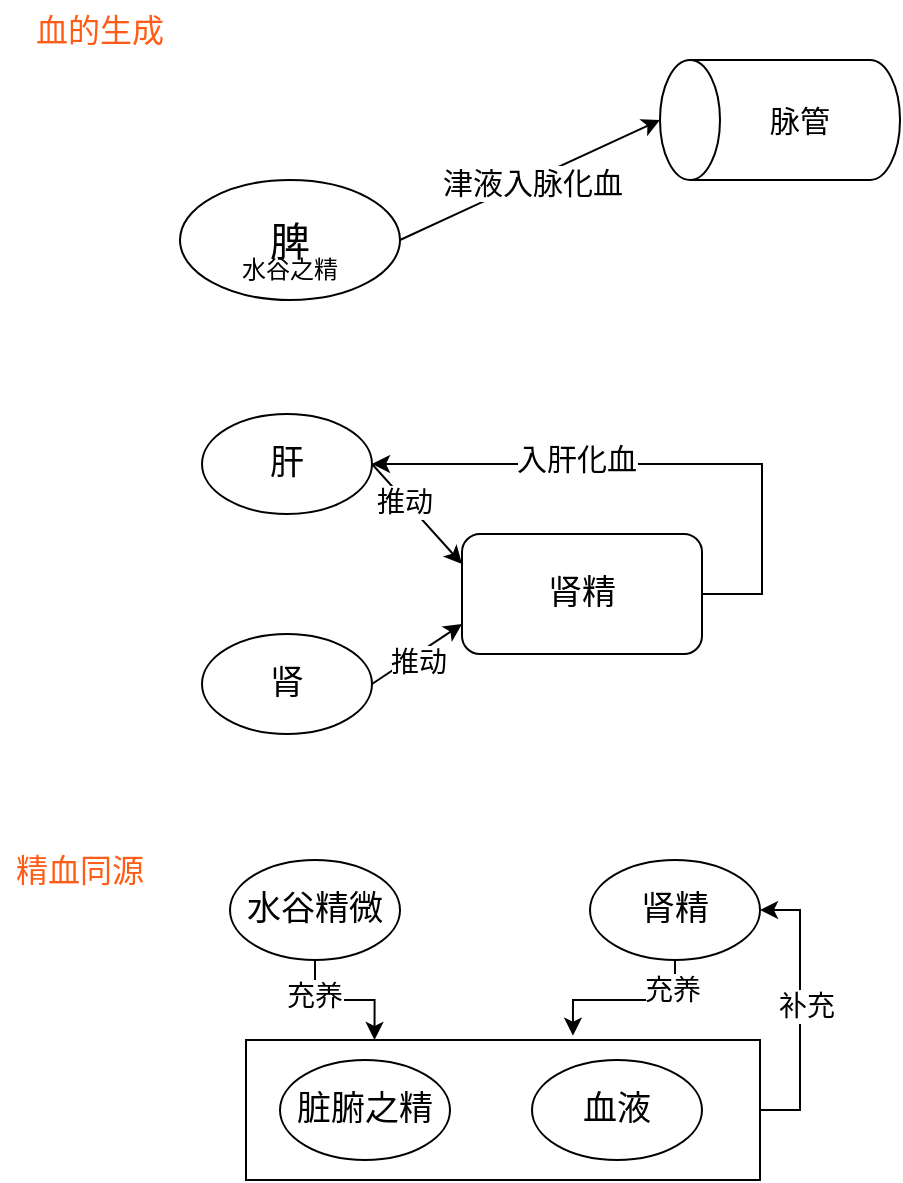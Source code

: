 <mxfile version="22.1.12" type="github">
  <diagram name="第 1 页" id="dTZ7GeoLHGvxoLyGKWD6">
    <mxGraphModel dx="1050" dy="557" grid="1" gridSize="10" guides="1" tooltips="1" connect="1" arrows="1" fold="1" page="1" pageScale="1" pageWidth="827" pageHeight="1169" math="0" shadow="0">
      <root>
        <mxCell id="0" />
        <mxCell id="1" parent="0" />
        <mxCell id="HAtNvtEdEH4-tXmGvJkB-1" style="edgeStyle=orthogonalEdgeStyle;rounded=0;orthogonalLoop=1;jettySize=auto;html=1;exitX=1;exitY=0.5;exitDx=0;exitDy=0;entryX=1;entryY=0.5;entryDx=0;entryDy=0;" edge="1" parent="1" source="HAtNvtEdEH4-tXmGvJkB-3" target="HAtNvtEdEH4-tXmGvJkB-19">
          <mxGeometry relative="1" as="geometry" />
        </mxCell>
        <mxCell id="HAtNvtEdEH4-tXmGvJkB-2" value="&lt;font style=&quot;font-size: 14px;&quot;&gt;补充&lt;/font&gt;" style="edgeLabel;html=1;align=center;verticalAlign=middle;resizable=0;points=[];" vertex="1" connectable="0" parent="HAtNvtEdEH4-tXmGvJkB-1">
          <mxGeometry x="0.026" y="-3" relative="1" as="geometry">
            <mxPoint as="offset" />
          </mxGeometry>
        </mxCell>
        <mxCell id="HAtNvtEdEH4-tXmGvJkB-3" value="" style="rounded=0;whiteSpace=wrap;html=1;" vertex="1" parent="1">
          <mxGeometry x="213" y="1060" width="257" height="70" as="geometry" />
        </mxCell>
        <mxCell id="HAtNvtEdEH4-tXmGvJkB-4" value="肾精" style="rounded=1;whiteSpace=wrap;html=1;fontSize=17;" vertex="1" parent="1">
          <mxGeometry x="321" y="807" width="120" height="60" as="geometry" />
        </mxCell>
        <mxCell id="HAtNvtEdEH4-tXmGvJkB-5" value="脾" style="ellipse;whiteSpace=wrap;html=1;fontSize=20;" vertex="1" parent="1">
          <mxGeometry x="180" y="630" width="110" height="60" as="geometry" />
        </mxCell>
        <mxCell id="HAtNvtEdEH4-tXmGvJkB-6" value="" style="shape=cylinder3;whiteSpace=wrap;html=1;boundedLbl=1;backgroundOutline=1;size=15;rotation=-90;" vertex="1" parent="1">
          <mxGeometry x="450" y="540" width="60" height="120" as="geometry" />
        </mxCell>
        <mxCell id="HAtNvtEdEH4-tXmGvJkB-7" value="" style="endArrow=classic;html=1;rounded=0;exitX=1;exitY=0.5;exitDx=0;exitDy=0;entryX=0.5;entryY=0;entryDx=0;entryDy=0;entryPerimeter=0;" edge="1" parent="1" source="HAtNvtEdEH4-tXmGvJkB-5" target="HAtNvtEdEH4-tXmGvJkB-6">
          <mxGeometry width="50" height="50" relative="1" as="geometry">
            <mxPoint x="320" y="670" as="sourcePoint" />
            <mxPoint x="370" y="620" as="targetPoint" />
          </mxGeometry>
        </mxCell>
        <mxCell id="HAtNvtEdEH4-tXmGvJkB-8" value="津液入脉化血" style="edgeLabel;html=1;align=center;verticalAlign=middle;resizable=0;points=[];fontSize=15;" vertex="1" connectable="0" parent="HAtNvtEdEH4-tXmGvJkB-7">
          <mxGeometry x="0.009" y="-1" relative="1" as="geometry">
            <mxPoint as="offset" />
          </mxGeometry>
        </mxCell>
        <mxCell id="HAtNvtEdEH4-tXmGvJkB-9" value="脉管" style="text;html=1;strokeColor=none;fillColor=none;align=center;verticalAlign=middle;whiteSpace=wrap;rounded=0;fontSize=15;" vertex="1" parent="1">
          <mxGeometry x="460" y="585" width="60" height="30" as="geometry" />
        </mxCell>
        <mxCell id="HAtNvtEdEH4-tXmGvJkB-10" value="水谷之精" style="text;html=1;strokeColor=none;fillColor=none;align=center;verticalAlign=middle;whiteSpace=wrap;rounded=0;" vertex="1" parent="1">
          <mxGeometry x="205" y="660" width="60" height="30" as="geometry" />
        </mxCell>
        <mxCell id="HAtNvtEdEH4-tXmGvJkB-11" value="肝" style="ellipse;whiteSpace=wrap;html=1;fontSize=17;" vertex="1" parent="1">
          <mxGeometry x="191" y="747" width="85" height="50" as="geometry" />
        </mxCell>
        <mxCell id="HAtNvtEdEH4-tXmGvJkB-12" value="肾" style="ellipse;whiteSpace=wrap;html=1;fontSize=17;" vertex="1" parent="1">
          <mxGeometry x="191" y="857" width="85" height="50" as="geometry" />
        </mxCell>
        <mxCell id="HAtNvtEdEH4-tXmGvJkB-13" value="" style="endArrow=classic;html=1;rounded=0;entryX=0;entryY=0.75;entryDx=0;entryDy=0;exitX=1;exitY=0.5;exitDx=0;exitDy=0;" edge="1" parent="1" source="HAtNvtEdEH4-tXmGvJkB-12" target="HAtNvtEdEH4-tXmGvJkB-4">
          <mxGeometry width="50" height="50" relative="1" as="geometry">
            <mxPoint x="271" y="887" as="sourcePoint" />
            <mxPoint x="321" y="837" as="targetPoint" />
          </mxGeometry>
        </mxCell>
        <mxCell id="HAtNvtEdEH4-tXmGvJkB-14" value="推动" style="edgeLabel;html=1;align=center;verticalAlign=middle;resizable=0;points=[];fontSize=14;" vertex="1" connectable="0" parent="HAtNvtEdEH4-tXmGvJkB-13">
          <mxGeometry x="-0.069" y="-3" relative="1" as="geometry">
            <mxPoint as="offset" />
          </mxGeometry>
        </mxCell>
        <mxCell id="HAtNvtEdEH4-tXmGvJkB-15" value="" style="endArrow=classic;html=1;rounded=0;entryX=0;entryY=0.25;entryDx=0;entryDy=0;exitX=1;exitY=0.5;exitDx=0;exitDy=0;" edge="1" parent="1" source="HAtNvtEdEH4-tXmGvJkB-11" target="HAtNvtEdEH4-tXmGvJkB-4">
          <mxGeometry width="50" height="50" relative="1" as="geometry">
            <mxPoint x="271" y="767" as="sourcePoint" />
            <mxPoint x="321" y="727" as="targetPoint" />
          </mxGeometry>
        </mxCell>
        <mxCell id="HAtNvtEdEH4-tXmGvJkB-16" value="&lt;font style=&quot;font-size: 14px;&quot;&gt;推动&lt;/font&gt;" style="edgeLabel;html=1;align=center;verticalAlign=middle;resizable=0;points=[];" vertex="1" connectable="0" parent="HAtNvtEdEH4-tXmGvJkB-15">
          <mxGeometry x="-0.266" y="-1" relative="1" as="geometry">
            <mxPoint as="offset" />
          </mxGeometry>
        </mxCell>
        <mxCell id="HAtNvtEdEH4-tXmGvJkB-17" value="" style="endArrow=classic;html=1;rounded=0;entryX=1;entryY=0.5;entryDx=0;entryDy=0;" edge="1" parent="1" target="HAtNvtEdEH4-tXmGvJkB-11">
          <mxGeometry width="50" height="50" relative="1" as="geometry">
            <mxPoint x="441" y="837" as="sourcePoint" />
            <mxPoint x="491" y="787" as="targetPoint" />
            <Array as="points">
              <mxPoint x="471" y="837" />
              <mxPoint x="471" y="772" />
            </Array>
          </mxGeometry>
        </mxCell>
        <mxCell id="HAtNvtEdEH4-tXmGvJkB-18" value="&lt;font style=&quot;font-size: 15px;&quot;&gt;入肝化血&lt;/font&gt;" style="edgeLabel;html=1;align=center;verticalAlign=middle;resizable=0;points=[];" vertex="1" connectable="0" parent="HAtNvtEdEH4-tXmGvJkB-17">
          <mxGeometry x="0.298" y="-3" relative="1" as="geometry">
            <mxPoint as="offset" />
          </mxGeometry>
        </mxCell>
        <mxCell id="HAtNvtEdEH4-tXmGvJkB-19" value="肾精" style="ellipse;whiteSpace=wrap;html=1;fontSize=17;" vertex="1" parent="1">
          <mxGeometry x="385" y="970" width="85" height="50" as="geometry" />
        </mxCell>
        <mxCell id="HAtNvtEdEH4-tXmGvJkB-20" style="edgeStyle=orthogonalEdgeStyle;rounded=0;orthogonalLoop=1;jettySize=auto;html=1;exitX=0.5;exitY=1;exitDx=0;exitDy=0;entryX=0.25;entryY=0;entryDx=0;entryDy=0;" edge="1" parent="1" source="HAtNvtEdEH4-tXmGvJkB-22" target="HAtNvtEdEH4-tXmGvJkB-3">
          <mxGeometry relative="1" as="geometry" />
        </mxCell>
        <mxCell id="HAtNvtEdEH4-tXmGvJkB-21" value="充养" style="edgeLabel;html=1;align=center;verticalAlign=middle;resizable=0;points=[];fontSize=14;" vertex="1" connectable="0" parent="HAtNvtEdEH4-tXmGvJkB-20">
          <mxGeometry x="-0.478" y="-1" relative="1" as="geometry">
            <mxPoint as="offset" />
          </mxGeometry>
        </mxCell>
        <mxCell id="HAtNvtEdEH4-tXmGvJkB-22" value="水谷精微" style="ellipse;whiteSpace=wrap;html=1;fontSize=17;" vertex="1" parent="1">
          <mxGeometry x="205" y="970" width="85" height="50" as="geometry" />
        </mxCell>
        <mxCell id="HAtNvtEdEH4-tXmGvJkB-23" value="脏腑之精" style="ellipse;whiteSpace=wrap;html=1;fontSize=17;" vertex="1" parent="1">
          <mxGeometry x="230" y="1070" width="85" height="50" as="geometry" />
        </mxCell>
        <mxCell id="HAtNvtEdEH4-tXmGvJkB-24" value="血液" style="ellipse;whiteSpace=wrap;html=1;fontSize=17;" vertex="1" parent="1">
          <mxGeometry x="356" y="1070" width="85" height="50" as="geometry" />
        </mxCell>
        <mxCell id="HAtNvtEdEH4-tXmGvJkB-25" style="edgeStyle=orthogonalEdgeStyle;rounded=0;orthogonalLoop=1;jettySize=auto;html=1;exitX=0.5;exitY=1;exitDx=0;exitDy=0;entryX=0.636;entryY=-0.031;entryDx=0;entryDy=0;entryPerimeter=0;" edge="1" parent="1" source="HAtNvtEdEH4-tXmGvJkB-19" target="HAtNvtEdEH4-tXmGvJkB-3">
          <mxGeometry relative="1" as="geometry" />
        </mxCell>
        <mxCell id="HAtNvtEdEH4-tXmGvJkB-26" value="充养" style="edgeLabel;html=1;align=center;verticalAlign=middle;resizable=0;points=[];fontSize=14;" vertex="1" connectable="0" parent="HAtNvtEdEH4-tXmGvJkB-25">
          <mxGeometry x="-0.658" y="-2" relative="1" as="geometry">
            <mxPoint as="offset" />
          </mxGeometry>
        </mxCell>
        <mxCell id="HAtNvtEdEH4-tXmGvJkB-27" value="精血同源" style="text;html=1;strokeColor=none;fillColor=none;align=center;verticalAlign=middle;whiteSpace=wrap;rounded=0;fontSize=16;fontColor=#FF5D17;" vertex="1" parent="1">
          <mxGeometry x="90" y="960" width="80" height="30" as="geometry" />
        </mxCell>
        <mxCell id="HAtNvtEdEH4-tXmGvJkB-28" value="血的生成" style="text;html=1;strokeColor=none;fillColor=none;align=center;verticalAlign=middle;whiteSpace=wrap;rounded=0;fontSize=16;fontColor=#FF5D17;" vertex="1" parent="1">
          <mxGeometry x="100" y="540" width="80" height="30" as="geometry" />
        </mxCell>
      </root>
    </mxGraphModel>
  </diagram>
</mxfile>
